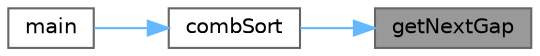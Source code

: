 digraph "getNextGap"
{
 // LATEX_PDF_SIZE
  bgcolor="transparent";
  edge [fontname=Helvetica,fontsize=10,labelfontname=Helvetica,labelfontsize=10];
  node [fontname=Helvetica,fontsize=10,shape=box,height=0.2,width=0.4];
  rankdir="RL";
  Node1 [id="Node000001",label="getNextGap",height=0.2,width=0.4,color="gray40", fillcolor="grey60", style="filled", fontcolor="black",tooltip="getNextGap This function will get the next gap as required for the comb sort"];
  Node1 -> Node2 [id="edge3_Node000001_Node000002",dir="back",color="steelblue1",style="solid",tooltip=" "];
  Node2 [id="Node000002",label="combSort",height=0.2,width=0.4,color="grey40", fillcolor="white", style="filled",URL="$main_8cpp.html#a61192384144347720d3bb3d9edba1450",tooltip="Comb Sort This function will sort an integer array by use of an Comb sort."];
  Node2 -> Node3 [id="edge4_Node000002_Node000003",dir="back",color="steelblue1",style="solid",tooltip=" "];
  Node3 [id="Node000003",label="main",height=0.2,width=0.4,color="grey40", fillcolor="white", style="filled",URL="$main_8cpp.html#ae66f6b31b5ad750f1fe042a706a4e3d4",tooltip=" "];
}
